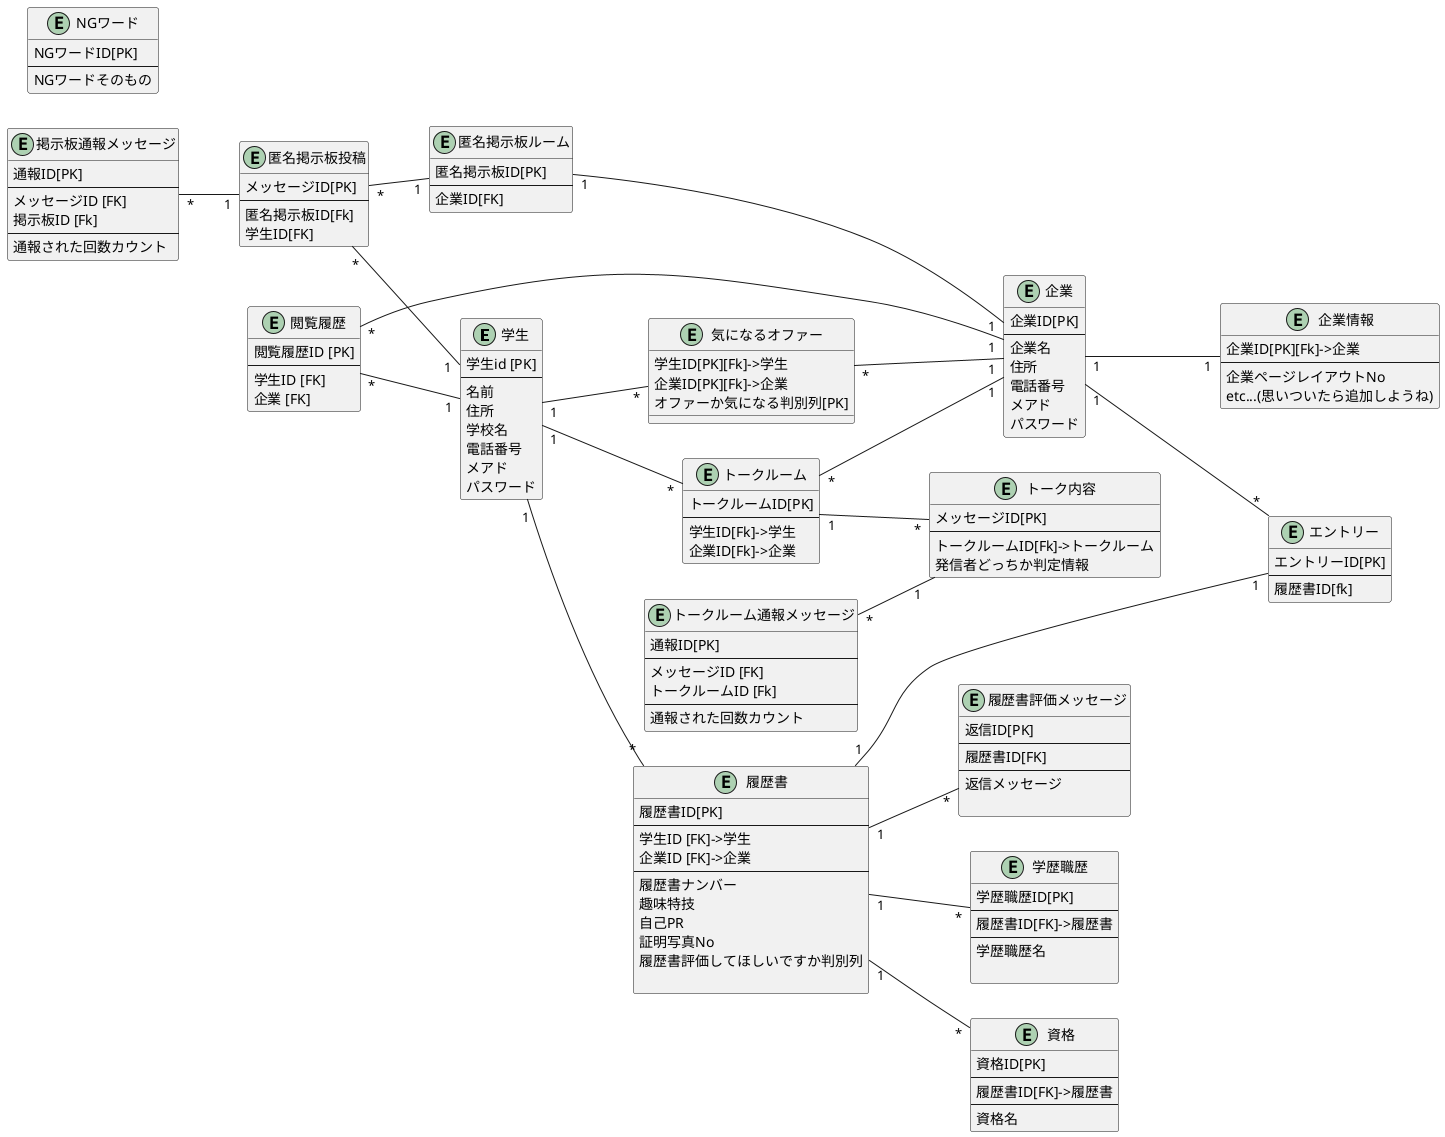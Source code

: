 @startuml
left to right direction

entity 学生 {
  学生id [PK]
  --
  名前
  住所
  学校名
  電話番号
  メアド
  パスワード
}

entity 企業 {
    企業ID[PK]
    --
    企業名
    住所
    電話番号
    メアド
    パスワード
}

entity 履歴書 {
    履歴書ID[PK]
    --
    学生ID [FK]->学生
    企業ID [FK]->企業
    --
    履歴書ナンバー
    趣味特技
    自己PR
    証明写真No
    履歴書評価してほしいですか判別列

}

entity 学歴職歴 {
        学歴職歴ID[PK]
        --
        履歴書ID[FK]->履歴書
        --
        学歴職歴名

}

entity 資格 {
        資格ID[PK]
        --
        履歴書ID[FK]->履歴書
        --
        資格名
}

entity 匿名掲示板ルーム {
    匿名掲示板ID[PK]
    --
    企業ID[FK]
}
entity 匿名掲示板投稿 {
    メッセージID[PK]
    --
    匿名掲示板ID[Fk]
    学生ID[FK]
}


entity トークルーム {
    トークルームID[PK]
    --
    学生ID[Fk]->学生
    企業ID[Fk]->企業
}

entity トーク内容 {
    メッセージID[PK]
    --
    トークルームID[Fk]->トークルーム
    発信者どっちか判定情報
}

entity 気になるオファー {
    学生ID[PK][Fk]->学生
    企業ID[PK][Fk]->企業
    オファーか気になる判別列[PK]
}

entity 企業情報{
     企業ID[PK][Fk]->企業
     --
     企業ページレイアウトNo
     etc...(思いついたら追加しようね)
}

entity エントリー{
        エントリーID[PK]
        --
        履歴書ID[fk]
}

entity 履歴書評価メッセージ{
    返信ID[PK]
    --
    履歴書ID[FK]
    --
    返信メッセージ

}

entity NGワード{
    NGワードID[PK]
    --
    NGワードそのもの
}

entity トークルーム通報メッセージ{
    通報ID[PK]
    --
    メッセージID [FK]
    トークルームID [Fk]
    --
    通報された回数カウント
}

entity 掲示板通報メッセージ{
    通報ID[PK]
    --
    メッセージID [FK]
    掲示板ID [Fk]
    --
    通報された回数カウント
}

entity 閲覧履歴{
    閲覧履歴ID [PK]
    --
    学生ID [FK]
    企業 [FK]
}

掲示板通報メッセージ "*"--"1" 匿名掲示板投稿
トークルーム通報メッセージ "*"--"1" トーク内容
閲覧履歴 "*" -- "1" 学生
閲覧履歴 "*" -- "1" 企業

履歴書 "1" -- "*" 履歴書評価メッセージ
履歴書 "1" -- "1" エントリー
企業 "1"--"*" エントリー
匿名掲示板投稿 "*" -- "1" 学生
匿名掲示板ルーム "1" -- "1" 企業
匿名掲示板投稿 "*"--"1" 匿名掲示板ルーム
学生 "1"--"*" 履歴書
履歴書 "1"--"*" 学歴職歴  
履歴書 "1"--"*" 資格
学生 "1"--"*"  気になるオファー
気になるオファー "*"--"1"企業
学生 "1"--"*"  トークルーム
トークルーム "1"--"*" トーク内容
企業 "1"--"1" 企業情報
トークルーム "*"--"1" 企業 

@enduml
